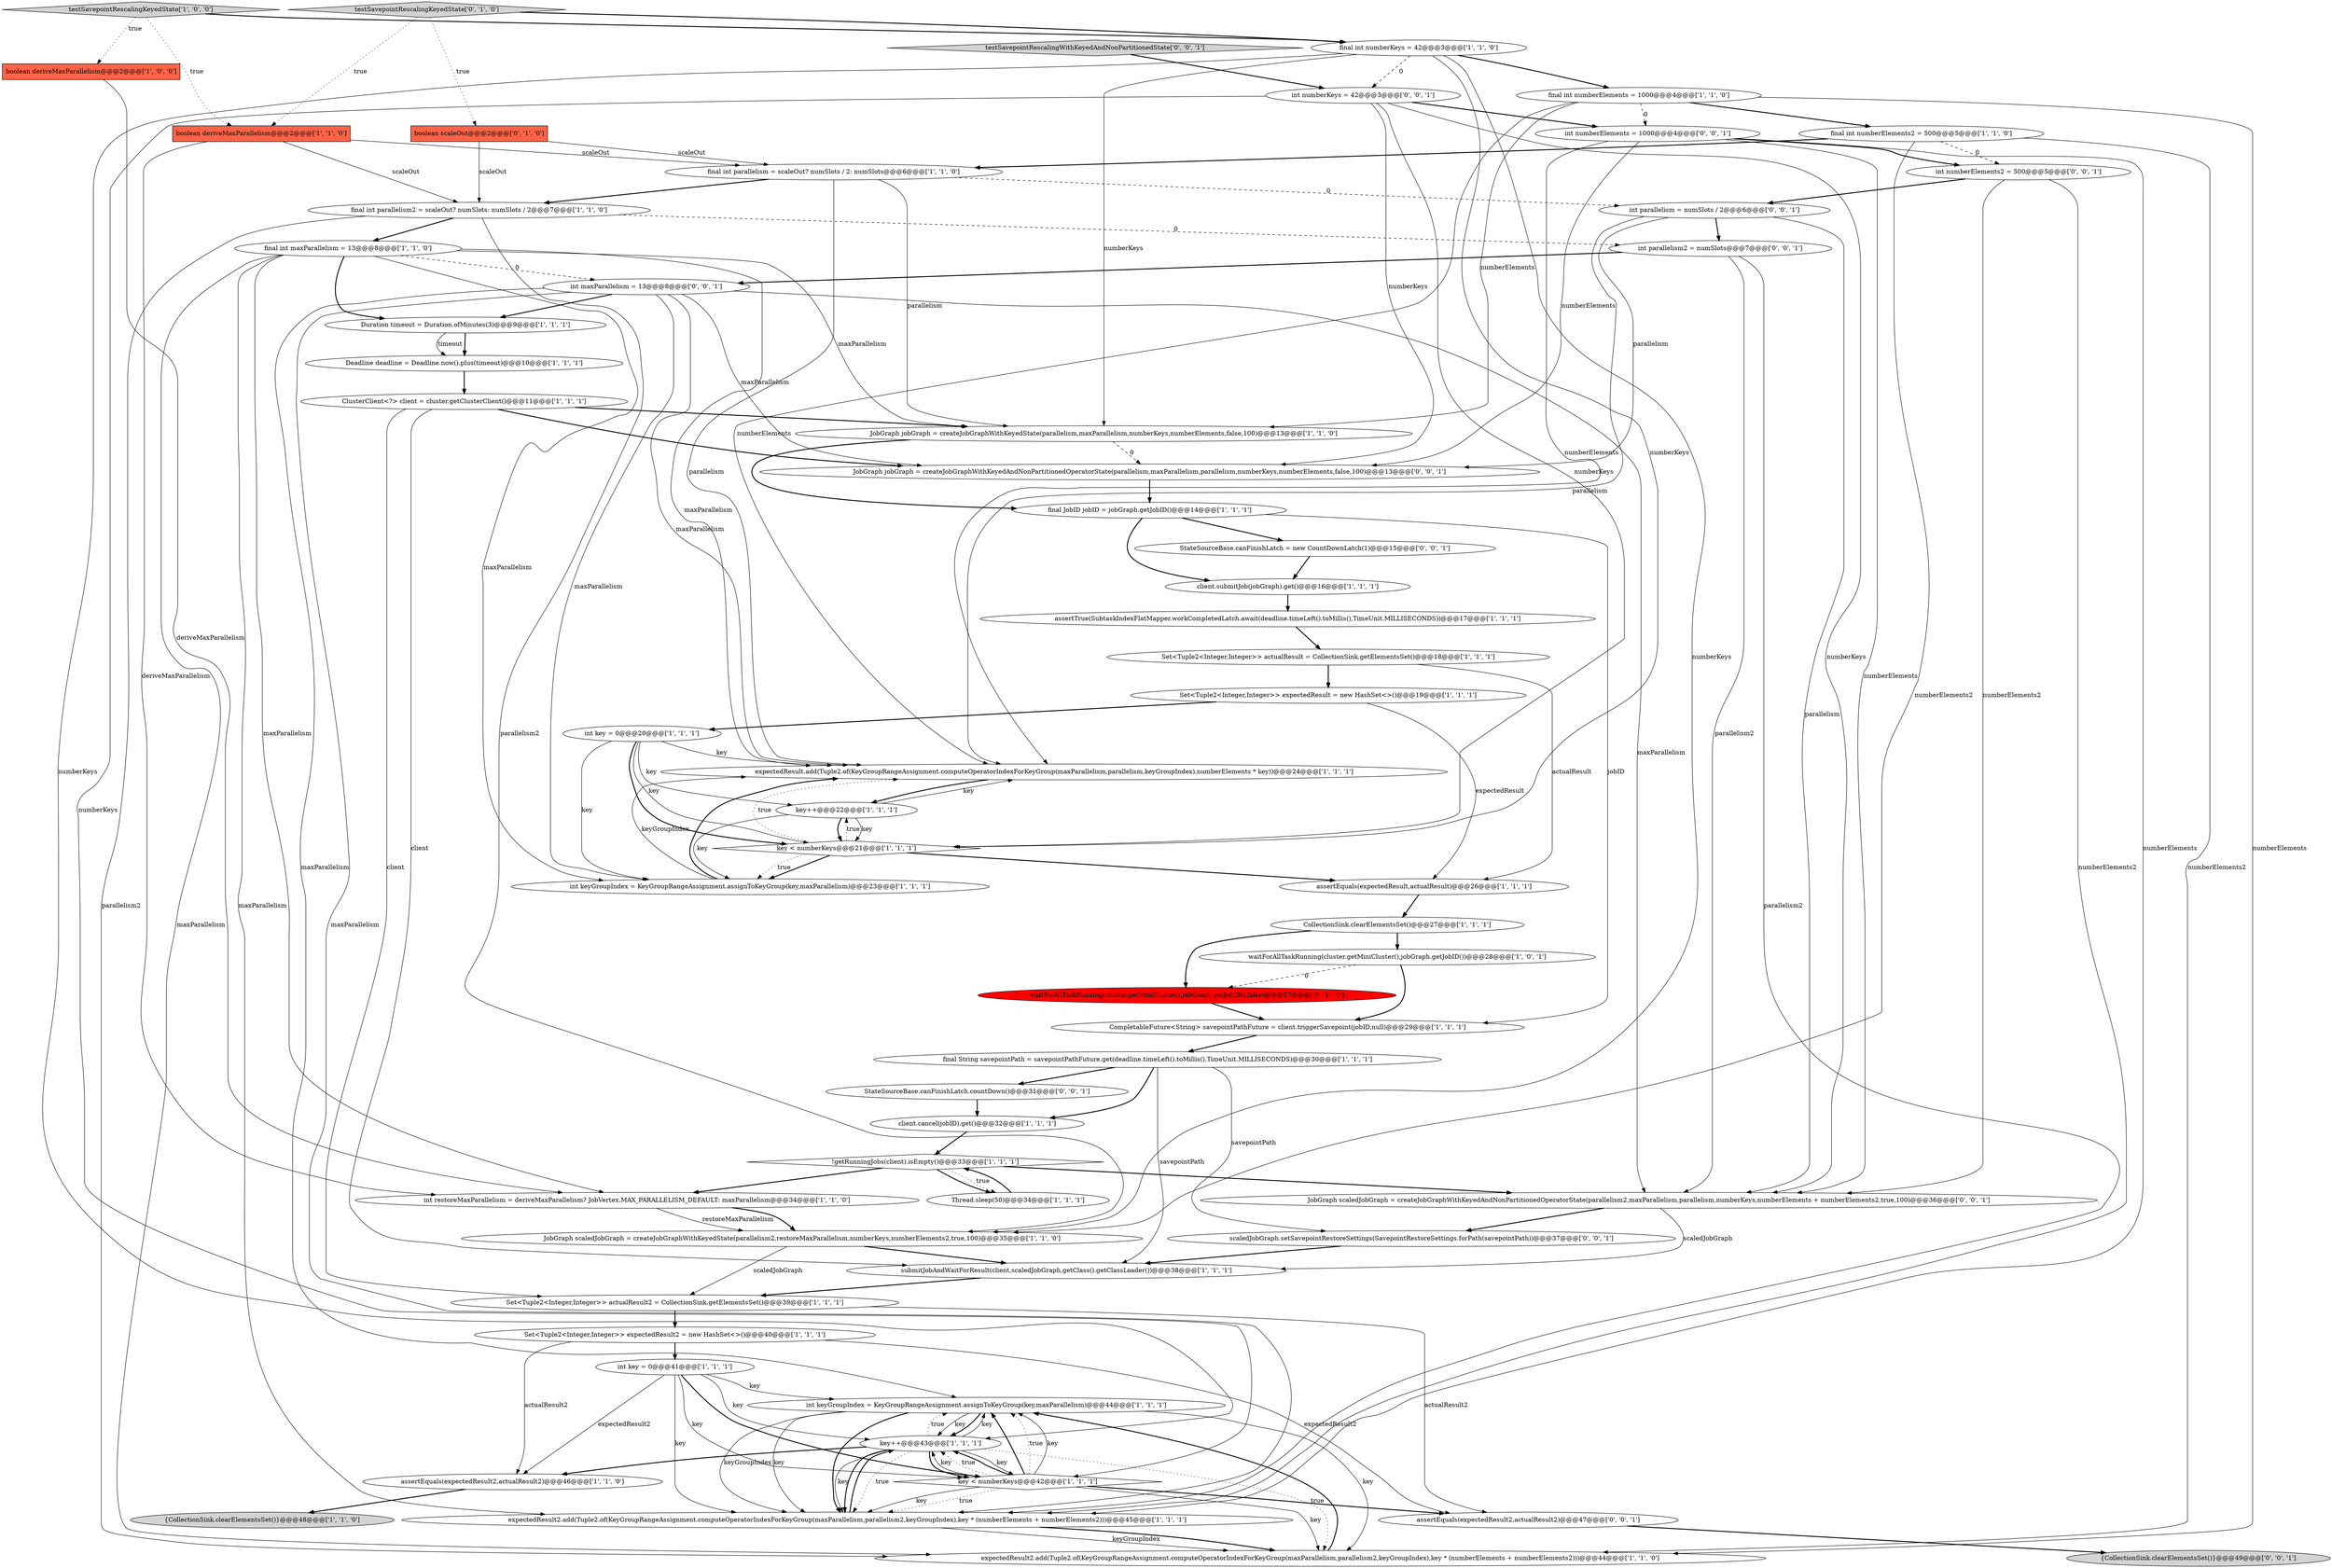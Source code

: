 digraph {
36 [style = filled, label = "Set<Tuple2<Integer,Integer>> expectedResult = new HashSet<>()@@@19@@@['1', '1', '1']", fillcolor = white, shape = ellipse image = "AAA0AAABBB1BBB"];
23 [style = filled, label = "expectedResult.add(Tuple2.of(KeyGroupRangeAssignment.computeOperatorIndexForKeyGroup(maxParallelism,parallelism,keyGroupIndex),numberElements * key))@@@24@@@['1', '1', '1']", fillcolor = white, shape = ellipse image = "AAA0AAABBB1BBB"];
50 [style = filled, label = "StateSourceBase.canFinishLatch = new CountDownLatch(1)@@@15@@@['0', '0', '1']", fillcolor = white, shape = ellipse image = "AAA0AAABBB3BBB"];
38 [style = filled, label = "final JobID jobID = jobGraph.getJobID()@@@14@@@['1', '1', '1']", fillcolor = white, shape = ellipse image = "AAA0AAABBB1BBB"];
42 [style = filled, label = "Set<Tuple2<Integer,Integer>> actualResult2 = CollectionSink.getElementsSet()@@@39@@@['1', '1', '1']", fillcolor = white, shape = ellipse image = "AAA0AAABBB1BBB"];
58 [style = filled, label = "int parallelism = numSlots / 2@@@6@@@['0', '0', '1']", fillcolor = white, shape = ellipse image = "AAA0AAABBB3BBB"];
28 [style = filled, label = "assertEquals(expectedResult2,actualResult2)@@@46@@@['1', '1', '0']", fillcolor = white, shape = ellipse image = "AAA0AAABBB1BBB"];
34 [style = filled, label = "client.cancel(jobID).get()@@@32@@@['1', '1', '1']", fillcolor = white, shape = ellipse image = "AAA0AAABBB1BBB"];
5 [style = filled, label = "JobGraph jobGraph = createJobGraphWithKeyedState(parallelism,maxParallelism,numberKeys,numberElements,false,100)@@@13@@@['1', '1', '0']", fillcolor = white, shape = ellipse image = "AAA0AAABBB1BBB"];
57 [style = filled, label = "assertEquals(expectedResult2,actualResult2)@@@47@@@['0', '0', '1']", fillcolor = white, shape = ellipse image = "AAA0AAABBB3BBB"];
15 [style = filled, label = "submitJobAndWaitForResult(client,scaledJobGraph,getClass().getClassLoader())@@@38@@@['1', '1', '1']", fillcolor = white, shape = ellipse image = "AAA0AAABBB1BBB"];
47 [style = filled, label = "int numberElements2 = 500@@@5@@@['0', '0', '1']", fillcolor = white, shape = ellipse image = "AAA0AAABBB3BBB"];
16 [style = filled, label = "int keyGroupIndex = KeyGroupRangeAssignment.assignToKeyGroup(key,maxParallelism)@@@23@@@['1', '1', '1']", fillcolor = white, shape = ellipse image = "AAA0AAABBB1BBB"];
18 [style = filled, label = "int restoreMaxParallelism = deriveMaxParallelism? JobVertex.MAX_PARALLELISM_DEFAULT: maxParallelism@@@34@@@['1', '1', '0']", fillcolor = white, shape = ellipse image = "AAA0AAABBB1BBB"];
60 [style = filled, label = "scaledJobGraph.setSavepointRestoreSettings(SavepointRestoreSettings.forPath(savepointPath))@@@37@@@['0', '0', '1']", fillcolor = white, shape = ellipse image = "AAA0AAABBB3BBB"];
19 [style = filled, label = "{CollectionSink.clearElementsSet()}@@@48@@@['1', '1', '0']", fillcolor = lightgray, shape = ellipse image = "AAA0AAABBB1BBB"];
31 [style = filled, label = "int keyGroupIndex = KeyGroupRangeAssignment.assignToKeyGroup(key,maxParallelism)@@@44@@@['1', '1', '1']", fillcolor = white, shape = ellipse image = "AAA0AAABBB1BBB"];
52 [style = filled, label = "JobGraph scaledJobGraph = createJobGraphWithKeyedAndNonPartitionedOperatorState(parallelism2,maxParallelism,parallelism,numberKeys,numberElements + numberElements2,true,100)@@@36@@@['0', '0', '1']", fillcolor = white, shape = ellipse image = "AAA0AAABBB3BBB"];
6 [style = filled, label = "key < numberKeys@@@21@@@['1', '1', '1']", fillcolor = white, shape = diamond image = "AAA0AAABBB1BBB"];
46 [style = filled, label = "testSavepointRescalingKeyedState['0', '1', '0']", fillcolor = lightgray, shape = diamond image = "AAA0AAABBB2BBB"];
41 [style = filled, label = "final int numberElements2 = 500@@@5@@@['1', '1', '0']", fillcolor = white, shape = ellipse image = "AAA0AAABBB1BBB"];
55 [style = filled, label = "testSavepointRescalingWithKeyedAndNonPartitionedState['0', '0', '1']", fillcolor = lightgray, shape = diamond image = "AAA0AAABBB3BBB"];
27 [style = filled, label = "boolean deriveMaxParallelism@@@2@@@['1', '1', '0']", fillcolor = tomato, shape = box image = "AAA0AAABBB1BBB"];
49 [style = filled, label = "JobGraph jobGraph = createJobGraphWithKeyedAndNonPartitionedOperatorState(parallelism,maxParallelism,parallelism,numberKeys,numberElements,false,100)@@@13@@@['0', '0', '1']", fillcolor = white, shape = ellipse image = "AAA0AAABBB3BBB"];
4 [style = filled, label = "key++@@@43@@@['1', '1', '1']", fillcolor = white, shape = ellipse image = "AAA0AAABBB1BBB"];
8 [style = filled, label = "Set<Tuple2<Integer,Integer>> actualResult = CollectionSink.getElementsSet()@@@18@@@['1', '1', '1']", fillcolor = white, shape = ellipse image = "AAA0AAABBB1BBB"];
20 [style = filled, label = "JobGraph scaledJobGraph = createJobGraphWithKeyedState(parallelism2,restoreMaxParallelism,numberKeys,numberElements2,true,100)@@@35@@@['1', '1', '0']", fillcolor = white, shape = ellipse image = "AAA0AAABBB1BBB"];
51 [style = filled, label = "StateSourceBase.canFinishLatch.countDown()@@@31@@@['0', '0', '1']", fillcolor = white, shape = ellipse image = "AAA0AAABBB3BBB"];
32 [style = filled, label = "!getRunningJobs(client).isEmpty()@@@33@@@['1', '1', '1']", fillcolor = white, shape = diamond image = "AAA0AAABBB1BBB"];
24 [style = filled, label = "final int parallelism = scaleOut? numSlots / 2: numSlots@@@6@@@['1', '1', '0']", fillcolor = white, shape = ellipse image = "AAA0AAABBB1BBB"];
11 [style = filled, label = "expectedResult2.add(Tuple2.of(KeyGroupRangeAssignment.computeOperatorIndexForKeyGroup(maxParallelism,parallelism2,keyGroupIndex),key * (numberElements + numberElements2)))@@@44@@@['1', '1', '0']", fillcolor = white, shape = ellipse image = "AAA0AAABBB1BBB"];
43 [style = filled, label = "testSavepointRescalingKeyedState['1', '0', '0']", fillcolor = lightgray, shape = diamond image = "AAA0AAABBB1BBB"];
22 [style = filled, label = "key++@@@22@@@['1', '1', '1']", fillcolor = white, shape = ellipse image = "AAA0AAABBB1BBB"];
26 [style = filled, label = "Thread.sleep(50)@@@34@@@['1', '1', '1']", fillcolor = white, shape = ellipse image = "AAA0AAABBB1BBB"];
39 [style = filled, label = "CollectionSink.clearElementsSet()@@@27@@@['1', '1', '1']", fillcolor = white, shape = ellipse image = "AAA0AAABBB1BBB"];
54 [style = filled, label = "{CollectionSink.clearElementsSet()}@@@49@@@['0', '0', '1']", fillcolor = lightgray, shape = ellipse image = "AAA0AAABBB3BBB"];
48 [style = filled, label = "int maxParallelism = 13@@@8@@@['0', '0', '1']", fillcolor = white, shape = ellipse image = "AAA0AAABBB3BBB"];
3 [style = filled, label = "final int numberKeys = 42@@@3@@@['1', '1', '0']", fillcolor = white, shape = ellipse image = "AAA0AAABBB1BBB"];
12 [style = filled, label = "assertEquals(expectedResult,actualResult)@@@26@@@['1', '1', '1']", fillcolor = white, shape = ellipse image = "AAA0AAABBB1BBB"];
33 [style = filled, label = "Set<Tuple2<Integer,Integer>> expectedResult2 = new HashSet<>()@@@40@@@['1', '1', '1']", fillcolor = white, shape = ellipse image = "AAA0AAABBB1BBB"];
21 [style = filled, label = "client.submitJob(jobGraph).get()@@@16@@@['1', '1', '1']", fillcolor = white, shape = ellipse image = "AAA0AAABBB1BBB"];
1 [style = filled, label = "final int numberElements = 1000@@@4@@@['1', '1', '0']", fillcolor = white, shape = ellipse image = "AAA0AAABBB1BBB"];
0 [style = filled, label = "boolean deriveMaxParallelism@@@2@@@['1', '0', '0']", fillcolor = tomato, shape = box image = "AAA0AAABBB1BBB"];
37 [style = filled, label = "key < numberKeys@@@42@@@['1', '1', '1']", fillcolor = white, shape = diamond image = "AAA0AAABBB1BBB"];
35 [style = filled, label = "final int maxParallelism = 13@@@8@@@['1', '1', '0']", fillcolor = white, shape = ellipse image = "AAA0AAABBB1BBB"];
30 [style = filled, label = "int key = 0@@@41@@@['1', '1', '1']", fillcolor = white, shape = ellipse image = "AAA0AAABBB1BBB"];
40 [style = filled, label = "final int parallelism2 = scaleOut? numSlots: numSlots / 2@@@7@@@['1', '1', '0']", fillcolor = white, shape = ellipse image = "AAA0AAABBB1BBB"];
7 [style = filled, label = "Deadline deadline = Deadline.now().plus(timeout)@@@10@@@['1', '1', '1']", fillcolor = white, shape = ellipse image = "AAA0AAABBB1BBB"];
53 [style = filled, label = "int numberElements = 1000@@@4@@@['0', '0', '1']", fillcolor = white, shape = ellipse image = "AAA0AAABBB3BBB"];
9 [style = filled, label = "assertTrue(SubtaskIndexFlatMapper.workCompletedLatch.await(deadline.timeLeft().toMillis(),TimeUnit.MILLISECONDS))@@@17@@@['1', '1', '1']", fillcolor = white, shape = ellipse image = "AAA0AAABBB1BBB"];
56 [style = filled, label = "int parallelism2 = numSlots@@@7@@@['0', '0', '1']", fillcolor = white, shape = ellipse image = "AAA0AAABBB3BBB"];
13 [style = filled, label = "CompletableFuture<String> savepointPathFuture = client.triggerSavepoint(jobID,null)@@@29@@@['1', '1', '1']", fillcolor = white, shape = ellipse image = "AAA0AAABBB1BBB"];
10 [style = filled, label = "expectedResult2.add(Tuple2.of(KeyGroupRangeAssignment.computeOperatorIndexForKeyGroup(maxParallelism,parallelism2,keyGroupIndex),key * (numberElements + numberElements2)))@@@45@@@['1', '1', '1']", fillcolor = white, shape = ellipse image = "AAA0AAABBB1BBB"];
14 [style = filled, label = "int key = 0@@@20@@@['1', '1', '1']", fillcolor = white, shape = ellipse image = "AAA0AAABBB1BBB"];
17 [style = filled, label = "ClusterClient<?> client = cluster.getClusterClient()@@@11@@@['1', '1', '1']", fillcolor = white, shape = ellipse image = "AAA0AAABBB1BBB"];
25 [style = filled, label = "waitForAllTaskRunning(cluster.getMiniCluster(),jobGraph.getJobID())@@@28@@@['1', '0', '1']", fillcolor = white, shape = ellipse image = "AAA0AAABBB1BBB"];
45 [style = filled, label = "waitForAllTaskRunning(cluster.getMiniCluster(),jobGraph.getJobID(),false)@@@27@@@['0', '1', '0']", fillcolor = red, shape = ellipse image = "AAA1AAABBB2BBB"];
44 [style = filled, label = "boolean scaleOut@@@2@@@['0', '1', '0']", fillcolor = tomato, shape = box image = "AAA0AAABBB2BBB"];
2 [style = filled, label = "final String savepointPath = savepointPathFuture.get(deadline.timeLeft().toMillis(),TimeUnit.MILLISECONDS)@@@30@@@['1', '1', '1']", fillcolor = white, shape = ellipse image = "AAA0AAABBB1BBB"];
29 [style = filled, label = "Duration timeout = Duration.ofMinutes(3)@@@9@@@['1', '1', '1']", fillcolor = white, shape = ellipse image = "AAA0AAABBB1BBB"];
59 [style = filled, label = "int numberKeys = 42@@@3@@@['0', '0', '1']", fillcolor = white, shape = ellipse image = "AAA0AAABBB3BBB"];
56->10 [style = solid, label="parallelism2"];
44->24 [style = solid, label="scaleOut"];
41->20 [style = solid, label="numberElements2"];
32->52 [style = bold, label=""];
8->12 [style = solid, label="actualResult"];
22->16 [style = solid, label="key"];
14->16 [style = solid, label="key"];
10->11 [style = solid, label="keyGroupIndex"];
30->31 [style = solid, label="key"];
48->29 [style = bold, label=""];
2->51 [style = bold, label=""];
4->37 [style = solid, label="key"];
53->23 [style = solid, label="numberElements"];
53->47 [style = bold, label=""];
35->5 [style = solid, label="maxParallelism"];
5->38 [style = bold, label=""];
22->23 [style = solid, label="key"];
37->31 [style = dotted, label="true"];
3->6 [style = solid, label="numberKeys"];
38->50 [style = bold, label=""];
31->11 [style = solid, label="key"];
8->36 [style = bold, label=""];
43->3 [style = bold, label=""];
23->22 [style = bold, label=""];
52->60 [style = bold, label=""];
37->31 [style = bold, label=""];
38->13 [style = solid, label="jobID"];
2->60 [style = solid, label="savepointPath"];
0->18 [style = solid, label="deriveMaxParallelism"];
35->23 [style = solid, label="maxParallelism"];
4->31 [style = solid, label="key"];
34->32 [style = bold, label=""];
32->18 [style = bold, label=""];
41->11 [style = solid, label="numberElements2"];
33->28 [style = solid, label="actualResult2"];
3->20 [style = solid, label="numberKeys"];
20->15 [style = bold, label=""];
1->53 [style = dashed, label="0"];
44->40 [style = solid, label="scaleOut"];
10->11 [style = bold, label=""];
57->54 [style = bold, label=""];
40->20 [style = solid, label="parallelism2"];
5->49 [style = dashed, label="0"];
59->6 [style = solid, label="numberKeys"];
17->5 [style = bold, label=""];
27->40 [style = solid, label="scaleOut"];
26->32 [style = bold, label=""];
1->41 [style = bold, label=""];
55->59 [style = bold, label=""];
31->4 [style = solid, label="key"];
2->34 [style = bold, label=""];
31->4 [style = bold, label=""];
49->38 [style = bold, label=""];
39->45 [style = bold, label=""];
17->42 [style = solid, label="client"];
24->40 [style = bold, label=""];
3->5 [style = solid, label="numberKeys"];
37->4 [style = solid, label="key"];
18->20 [style = solid, label="restoreMaxParallelism"];
9->8 [style = bold, label=""];
36->14 [style = bold, label=""];
32->26 [style = bold, label=""];
58->56 [style = bold, label=""];
47->58 [style = bold, label=""];
47->10 [style = solid, label="numberElements2"];
18->20 [style = bold, label=""];
37->31 [style = solid, label="key"];
21->9 [style = bold, label=""];
37->4 [style = dotted, label="true"];
27->18 [style = solid, label="deriveMaxParallelism"];
30->37 [style = solid, label="key"];
14->6 [style = solid, label="key"];
43->0 [style = dotted, label="true"];
30->10 [style = solid, label="key"];
37->11 [style = solid, label="key"];
48->16 [style = solid, label="maxParallelism"];
48->31 [style = solid, label="maxParallelism"];
40->11 [style = solid, label="parallelism2"];
28->19 [style = bold, label=""];
33->30 [style = bold, label=""];
56->48 [style = bold, label=""];
29->7 [style = solid, label="timeout"];
3->4 [style = solid, label="numberKeys"];
39->25 [style = bold, label=""];
48->49 [style = solid, label="maxParallelism"];
31->10 [style = solid, label="key"];
14->6 [style = bold, label=""];
56->52 [style = solid, label="parallelism2"];
22->6 [style = bold, label=""];
35->16 [style = solid, label="maxParallelism"];
4->10 [style = bold, label=""];
27->24 [style = solid, label="scaleOut"];
35->10 [style = solid, label="maxParallelism"];
58->23 [style = solid, label="parallelism"];
40->35 [style = bold, label=""];
35->29 [style = bold, label=""];
7->17 [style = bold, label=""];
3->1 [style = bold, label=""];
4->10 [style = dotted, label="true"];
53->10 [style = solid, label="numberElements"];
59->49 [style = solid, label="numberKeys"];
4->11 [style = dotted, label="true"];
36->12 [style = solid, label="expectedResult"];
16->23 [style = bold, label=""];
6->22 [style = dotted, label="true"];
20->42 [style = solid, label="scaledJobGraph"];
35->18 [style = solid, label="maxParallelism"];
35->11 [style = solid, label="maxParallelism"];
22->6 [style = solid, label="key"];
14->23 [style = solid, label="key"];
59->53 [style = bold, label=""];
43->27 [style = dotted, label="true"];
11->31 [style = bold, label=""];
1->5 [style = solid, label="numberElements"];
24->23 [style = solid, label="parallelism"];
35->48 [style = dashed, label="0"];
4->31 [style = dotted, label="true"];
17->49 [style = bold, label=""];
31->10 [style = bold, label=""];
25->45 [style = dashed, label="0"];
24->58 [style = dashed, label="0"];
16->23 [style = solid, label="keyGroupIndex"];
58->49 [style = solid, label="parallelism"];
24->5 [style = solid, label="parallelism"];
12->39 [style = bold, label=""];
41->47 [style = dashed, label="0"];
1->23 [style = solid, label="numberElements"];
1->11 [style = solid, label="numberElements"];
46->3 [style = bold, label=""];
13->2 [style = bold, label=""];
37->57 [style = bold, label=""];
30->4 [style = solid, label="key"];
6->12 [style = bold, label=""];
59->37 [style = solid, label="numberKeys"];
37->10 [style = dotted, label="true"];
4->10 [style = solid, label="key"];
41->24 [style = bold, label=""];
53->52 [style = solid, label="numberElements"];
14->22 [style = solid, label="key"];
25->13 [style = bold, label=""];
37->10 [style = solid, label="key"];
33->57 [style = solid, label="expectedResult2"];
42->57 [style = solid, label="actualResult2"];
3->59 [style = dashed, label="0"];
6->23 [style = dotted, label="true"];
42->33 [style = bold, label=""];
60->15 [style = bold, label=""];
40->56 [style = dashed, label="0"];
31->10 [style = solid, label="keyGroupIndex"];
46->44 [style = dotted, label="true"];
45->13 [style = bold, label=""];
30->37 [style = bold, label=""];
48->10 [style = solid, label="maxParallelism"];
46->27 [style = dotted, label="true"];
37->4 [style = bold, label=""];
4->28 [style = bold, label=""];
17->15 [style = solid, label="client"];
30->28 [style = solid, label="expectedResult2"];
59->52 [style = solid, label="numberKeys"];
47->52 [style = solid, label="numberElements2"];
58->52 [style = solid, label="parallelism"];
4->37 [style = bold, label=""];
15->42 [style = bold, label=""];
2->15 [style = solid, label="savepointPath"];
53->49 [style = solid, label="numberElements"];
48->23 [style = solid, label="maxParallelism"];
6->16 [style = bold, label=""];
10->4 [style = bold, label=""];
29->7 [style = bold, label=""];
38->21 [style = bold, label=""];
52->15 [style = solid, label="scaledJobGraph"];
32->26 [style = dotted, label="true"];
51->34 [style = bold, label=""];
48->52 [style = solid, label="maxParallelism"];
50->21 [style = bold, label=""];
6->16 [style = dotted, label="true"];
}
